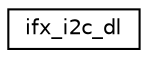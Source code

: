 digraph "Graphical Class Hierarchy"
{
 // LATEX_PDF_SIZE
  edge [fontname="Helvetica",fontsize="10",labelfontname="Helvetica",labelfontsize="10"];
  node [fontname="Helvetica",fontsize="10",shape=record];
  rankdir="LR";
  Node0 [label="ifx_i2c_dl",height=0.2,width=0.4,color="black", fillcolor="white", style="filled",URL="$d7/d16/structifx__i2c__dl.html",tooltip="Datalink layer structure."];
}
